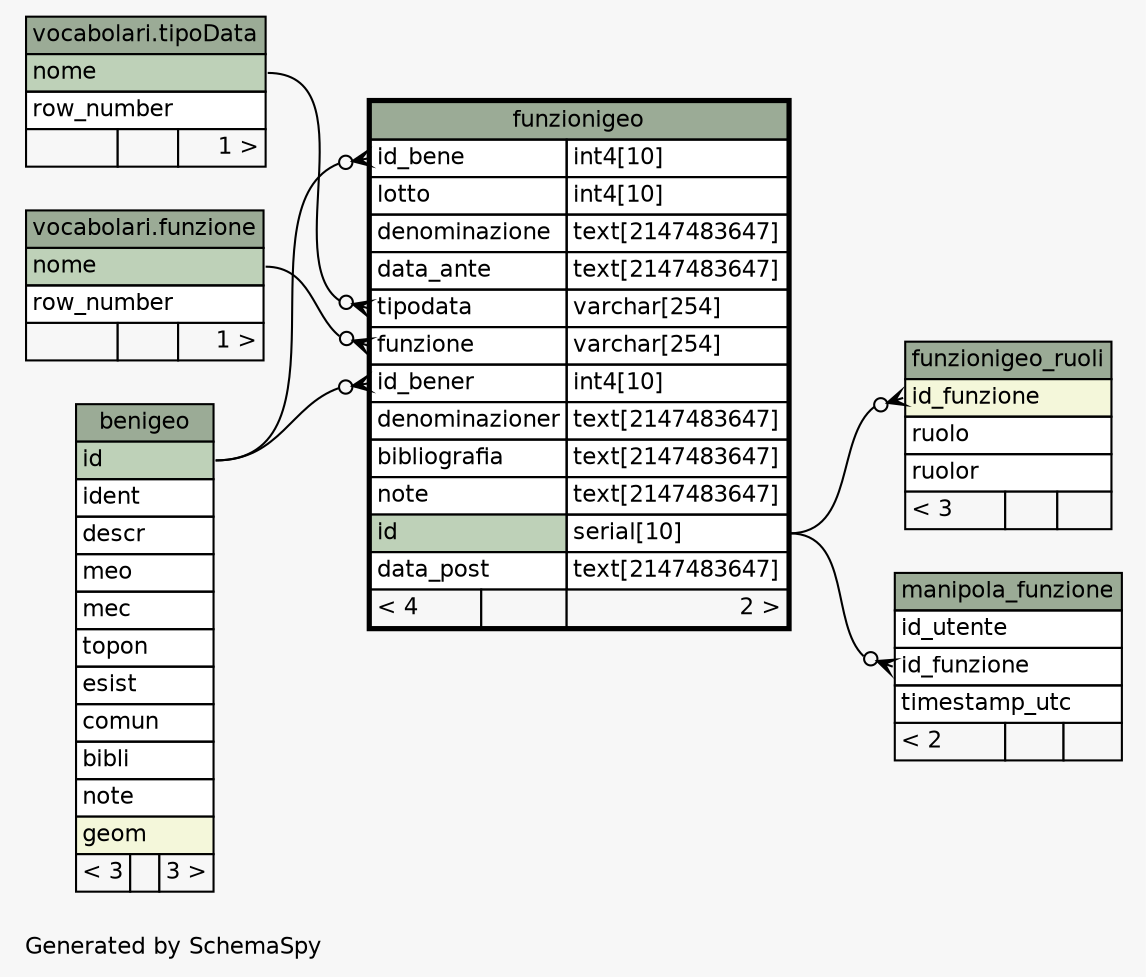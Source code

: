 // dot 2.38.0 on Windows 10 10.0
// SchemaSpy rev 590
digraph "oneDegreeRelationshipsDiagram" {
  graph [
    rankdir="RL"
    bgcolor="#f7f7f7"
    label="\nGenerated by SchemaSpy"
    labeljust="l"
    nodesep="0.18"
    ranksep="0.46"
    fontname="Helvetica"
    fontsize="11"
  ];
  node [
    fontname="Helvetica"
    fontsize="11"
    shape="plaintext"
  ];
  edge [
    arrowsize="0.8"
  ];
  "funzionigeo":"funzione":w -> "vocabolari.funzione":"nome":e [arrowhead=none dir=back arrowtail=crowodot];
  "funzionigeo":"id_bene":w -> "benigeo":"id":e [arrowhead=none dir=back arrowtail=crowodot];
  "funzionigeo":"id_bener":w -> "benigeo":"id":e [arrowhead=none dir=back arrowtail=crowodot];
  "funzionigeo":"tipodata":w -> "vocabolari.tipoData":"nome":e [arrowhead=none dir=back arrowtail=crowodot];
  "funzionigeo_ruoli":"id_funzione":w -> "funzionigeo":"id.type":e [arrowhead=none dir=back arrowtail=crowodot];
  "manipola_funzione":"id_funzione":w -> "funzionigeo":"id.type":e [arrowhead=none dir=back arrowtail=crowodot];
  "benigeo" [
    label=<
    <TABLE BORDER="0" CELLBORDER="1" CELLSPACING="0" BGCOLOR="#ffffff">
      <TR><TD COLSPAN="3" BGCOLOR="#9bab96" ALIGN="CENTER">benigeo</TD></TR>
      <TR><TD PORT="id" COLSPAN="3" BGCOLOR="#bed1b8" ALIGN="LEFT">id</TD></TR>
      <TR><TD PORT="ident" COLSPAN="3" ALIGN="LEFT">ident</TD></TR>
      <TR><TD PORT="descr" COLSPAN="3" ALIGN="LEFT">descr</TD></TR>
      <TR><TD PORT="meo" COLSPAN="3" ALIGN="LEFT">meo</TD></TR>
      <TR><TD PORT="mec" COLSPAN="3" ALIGN="LEFT">mec</TD></TR>
      <TR><TD PORT="topon" COLSPAN="3" ALIGN="LEFT">topon</TD></TR>
      <TR><TD PORT="esist" COLSPAN="3" ALIGN="LEFT">esist</TD></TR>
      <TR><TD PORT="comun" COLSPAN="3" ALIGN="LEFT">comun</TD></TR>
      <TR><TD PORT="bibli" COLSPAN="3" ALIGN="LEFT">bibli</TD></TR>
      <TR><TD PORT="note" COLSPAN="3" ALIGN="LEFT">note</TD></TR>
      <TR><TD PORT="geom" COLSPAN="3" BGCOLOR="#f4f7da" ALIGN="LEFT">geom</TD></TR>
      <TR><TD ALIGN="LEFT" BGCOLOR="#f7f7f7">&lt; 3</TD><TD ALIGN="RIGHT" BGCOLOR="#f7f7f7">  </TD><TD ALIGN="RIGHT" BGCOLOR="#f7f7f7">3 &gt;</TD></TR>
    </TABLE>>
    URL="benigeo.html"
    tooltip="benigeo"
  ];
  "vocabolari.funzione" [
    label=<
    <TABLE BORDER="0" CELLBORDER="1" CELLSPACING="0" BGCOLOR="#ffffff">
      <TR><TD COLSPAN="3" BGCOLOR="#9bab96" ALIGN="CENTER">vocabolari.funzione</TD></TR>
      <TR><TD PORT="nome" COLSPAN="3" BGCOLOR="#bed1b8" ALIGN="LEFT">nome</TD></TR>
      <TR><TD PORT="row_number" COLSPAN="3" ALIGN="LEFT">row_number</TD></TR>
      <TR><TD ALIGN="LEFT" BGCOLOR="#f7f7f7">  </TD><TD ALIGN="RIGHT" BGCOLOR="#f7f7f7">  </TD><TD ALIGN="RIGHT" BGCOLOR="#f7f7f7">1 &gt;</TD></TR>
    </TABLE>>
    tooltip="vocabolari.funzione"
  ];
  "funzionigeo" [
    label=<
    <TABLE BORDER="2" CELLBORDER="1" CELLSPACING="0" BGCOLOR="#ffffff">
      <TR><TD COLSPAN="3" BGCOLOR="#9bab96" ALIGN="CENTER">funzionigeo</TD></TR>
      <TR><TD PORT="id_bene" COLSPAN="2" ALIGN="LEFT">id_bene</TD><TD PORT="id_bene.type" ALIGN="LEFT">int4[10]</TD></TR>
      <TR><TD PORT="lotto" COLSPAN="2" ALIGN="LEFT">lotto</TD><TD PORT="lotto.type" ALIGN="LEFT">int4[10]</TD></TR>
      <TR><TD PORT="denominazione" COLSPAN="2" ALIGN="LEFT">denominazione</TD><TD PORT="denominazione.type" ALIGN="LEFT">text[2147483647]</TD></TR>
      <TR><TD PORT="data_ante" COLSPAN="2" ALIGN="LEFT">data_ante</TD><TD PORT="data_ante.type" ALIGN="LEFT">text[2147483647]</TD></TR>
      <TR><TD PORT="tipodata" COLSPAN="2" ALIGN="LEFT">tipodata</TD><TD PORT="tipodata.type" ALIGN="LEFT">varchar[254]</TD></TR>
      <TR><TD PORT="funzione" COLSPAN="2" ALIGN="LEFT">funzione</TD><TD PORT="funzione.type" ALIGN="LEFT">varchar[254]</TD></TR>
      <TR><TD PORT="id_bener" COLSPAN="2" ALIGN="LEFT">id_bener</TD><TD PORT="id_bener.type" ALIGN="LEFT">int4[10]</TD></TR>
      <TR><TD PORT="denominazioner" COLSPAN="2" ALIGN="LEFT">denominazioner</TD><TD PORT="denominazioner.type" ALIGN="LEFT">text[2147483647]</TD></TR>
      <TR><TD PORT="bibliografia" COLSPAN="2" ALIGN="LEFT">bibliografia</TD><TD PORT="bibliografia.type" ALIGN="LEFT">text[2147483647]</TD></TR>
      <TR><TD PORT="note" COLSPAN="2" ALIGN="LEFT">note</TD><TD PORT="note.type" ALIGN="LEFT">text[2147483647]</TD></TR>
      <TR><TD PORT="id" COLSPAN="2" BGCOLOR="#bed1b8" ALIGN="LEFT">id</TD><TD PORT="id.type" ALIGN="LEFT">serial[10]</TD></TR>
      <TR><TD PORT="data_post" COLSPAN="2" ALIGN="LEFT">data_post</TD><TD PORT="data_post.type" ALIGN="LEFT">text[2147483647]</TD></TR>
      <TR><TD ALIGN="LEFT" BGCOLOR="#f7f7f7">&lt; 4</TD><TD ALIGN="RIGHT" BGCOLOR="#f7f7f7">  </TD><TD ALIGN="RIGHT" BGCOLOR="#f7f7f7">2 &gt;</TD></TR>
    </TABLE>>
    URL="funzionigeo.html"
    tooltip="funzionigeo"
  ];
  "funzionigeo_ruoli" [
    label=<
    <TABLE BORDER="0" CELLBORDER="1" CELLSPACING="0" BGCOLOR="#ffffff">
      <TR><TD COLSPAN="3" BGCOLOR="#9bab96" ALIGN="CENTER">funzionigeo_ruoli</TD></TR>
      <TR><TD PORT="id_funzione" COLSPAN="3" BGCOLOR="#f4f7da" ALIGN="LEFT">id_funzione</TD></TR>
      <TR><TD PORT="ruolo" COLSPAN="3" ALIGN="LEFT">ruolo</TD></TR>
      <TR><TD PORT="ruolor" COLSPAN="3" ALIGN="LEFT">ruolor</TD></TR>
      <TR><TD ALIGN="LEFT" BGCOLOR="#f7f7f7">&lt; 3</TD><TD ALIGN="RIGHT" BGCOLOR="#f7f7f7">  </TD><TD ALIGN="RIGHT" BGCOLOR="#f7f7f7">  </TD></TR>
    </TABLE>>
    URL="funzionigeo_ruoli.html"
    tooltip="funzionigeo_ruoli"
  ];
  "manipola_funzione" [
    label=<
    <TABLE BORDER="0" CELLBORDER="1" CELLSPACING="0" BGCOLOR="#ffffff">
      <TR><TD COLSPAN="3" BGCOLOR="#9bab96" ALIGN="CENTER">manipola_funzione</TD></TR>
      <TR><TD PORT="id_utente" COLSPAN="3" ALIGN="LEFT">id_utente</TD></TR>
      <TR><TD PORT="id_funzione" COLSPAN="3" ALIGN="LEFT">id_funzione</TD></TR>
      <TR><TD PORT="timestamp_utc" COLSPAN="3" ALIGN="LEFT">timestamp_utc</TD></TR>
      <TR><TD ALIGN="LEFT" BGCOLOR="#f7f7f7">&lt; 2</TD><TD ALIGN="RIGHT" BGCOLOR="#f7f7f7">  </TD><TD ALIGN="RIGHT" BGCOLOR="#f7f7f7">  </TD></TR>
    </TABLE>>
    URL="manipola_funzione.html"
    tooltip="manipola_funzione"
  ];
  "vocabolari.tipoData" [
    label=<
    <TABLE BORDER="0" CELLBORDER="1" CELLSPACING="0" BGCOLOR="#ffffff">
      <TR><TD COLSPAN="3" BGCOLOR="#9bab96" ALIGN="CENTER">vocabolari.tipoData</TD></TR>
      <TR><TD PORT="nome" COLSPAN="3" BGCOLOR="#bed1b8" ALIGN="LEFT">nome</TD></TR>
      <TR><TD PORT="row_number" COLSPAN="3" ALIGN="LEFT">row_number</TD></TR>
      <TR><TD ALIGN="LEFT" BGCOLOR="#f7f7f7">  </TD><TD ALIGN="RIGHT" BGCOLOR="#f7f7f7">  </TD><TD ALIGN="RIGHT" BGCOLOR="#f7f7f7">1 &gt;</TD></TR>
    </TABLE>>
    tooltip="vocabolari.tipoData"
  ];
}
